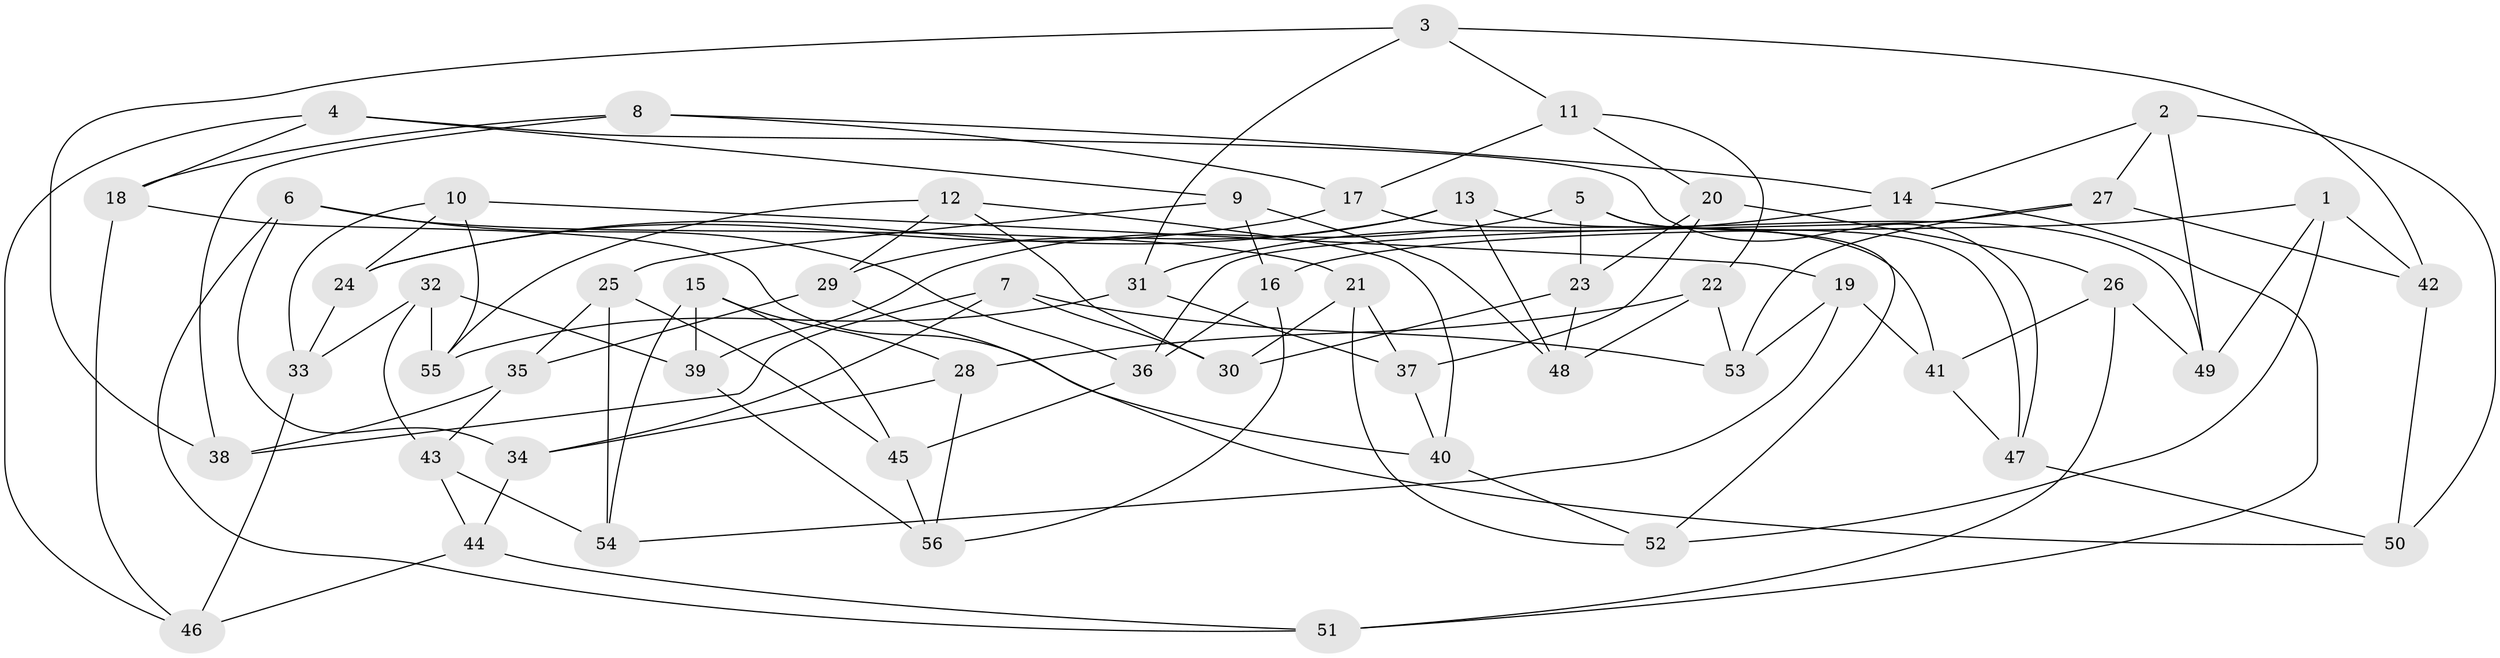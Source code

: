 // coarse degree distribution, {9: 0.08823529411764706, 11: 0.029411764705882353, 4: 0.7058823529411765, 8: 0.029411764705882353, 6: 0.029411764705882353, 3: 0.11764705882352941}
// Generated by graph-tools (version 1.1) at 2025/53/03/04/25 22:53:33]
// undirected, 56 vertices, 112 edges
graph export_dot {
  node [color=gray90,style=filled];
  1;
  2;
  3;
  4;
  5;
  6;
  7;
  8;
  9;
  10;
  11;
  12;
  13;
  14;
  15;
  16;
  17;
  18;
  19;
  20;
  21;
  22;
  23;
  24;
  25;
  26;
  27;
  28;
  29;
  30;
  31;
  32;
  33;
  34;
  35;
  36;
  37;
  38;
  39;
  40;
  41;
  42;
  43;
  44;
  45;
  46;
  47;
  48;
  49;
  50;
  51;
  52;
  53;
  54;
  55;
  56;
  1 -- 49;
  1 -- 52;
  1 -- 42;
  1 -- 16;
  2 -- 49;
  2 -- 27;
  2 -- 50;
  2 -- 14;
  3 -- 11;
  3 -- 42;
  3 -- 31;
  3 -- 38;
  4 -- 9;
  4 -- 18;
  4 -- 46;
  4 -- 47;
  5 -- 52;
  5 -- 39;
  5 -- 23;
  5 -- 47;
  6 -- 36;
  6 -- 51;
  6 -- 21;
  6 -- 34;
  7 -- 34;
  7 -- 38;
  7 -- 30;
  7 -- 53;
  8 -- 38;
  8 -- 17;
  8 -- 14;
  8 -- 18;
  9 -- 16;
  9 -- 25;
  9 -- 48;
  10 -- 55;
  10 -- 24;
  10 -- 33;
  10 -- 19;
  11 -- 20;
  11 -- 17;
  11 -- 22;
  12 -- 30;
  12 -- 29;
  12 -- 40;
  12 -- 55;
  13 -- 49;
  13 -- 24;
  13 -- 29;
  13 -- 48;
  14 -- 31;
  14 -- 51;
  15 -- 54;
  15 -- 45;
  15 -- 39;
  15 -- 28;
  16 -- 56;
  16 -- 36;
  17 -- 41;
  17 -- 24;
  18 -- 40;
  18 -- 46;
  19 -- 54;
  19 -- 41;
  19 -- 53;
  20 -- 37;
  20 -- 23;
  20 -- 26;
  21 -- 37;
  21 -- 30;
  21 -- 52;
  22 -- 53;
  22 -- 28;
  22 -- 48;
  23 -- 48;
  23 -- 30;
  24 -- 33;
  25 -- 35;
  25 -- 45;
  25 -- 54;
  26 -- 51;
  26 -- 41;
  26 -- 49;
  27 -- 36;
  27 -- 42;
  27 -- 53;
  28 -- 34;
  28 -- 56;
  29 -- 50;
  29 -- 35;
  31 -- 55;
  31 -- 37;
  32 -- 39;
  32 -- 55;
  32 -- 43;
  32 -- 33;
  33 -- 46;
  34 -- 44;
  35 -- 38;
  35 -- 43;
  36 -- 45;
  37 -- 40;
  39 -- 56;
  40 -- 52;
  41 -- 47;
  42 -- 50;
  43 -- 54;
  43 -- 44;
  44 -- 51;
  44 -- 46;
  45 -- 56;
  47 -- 50;
}
